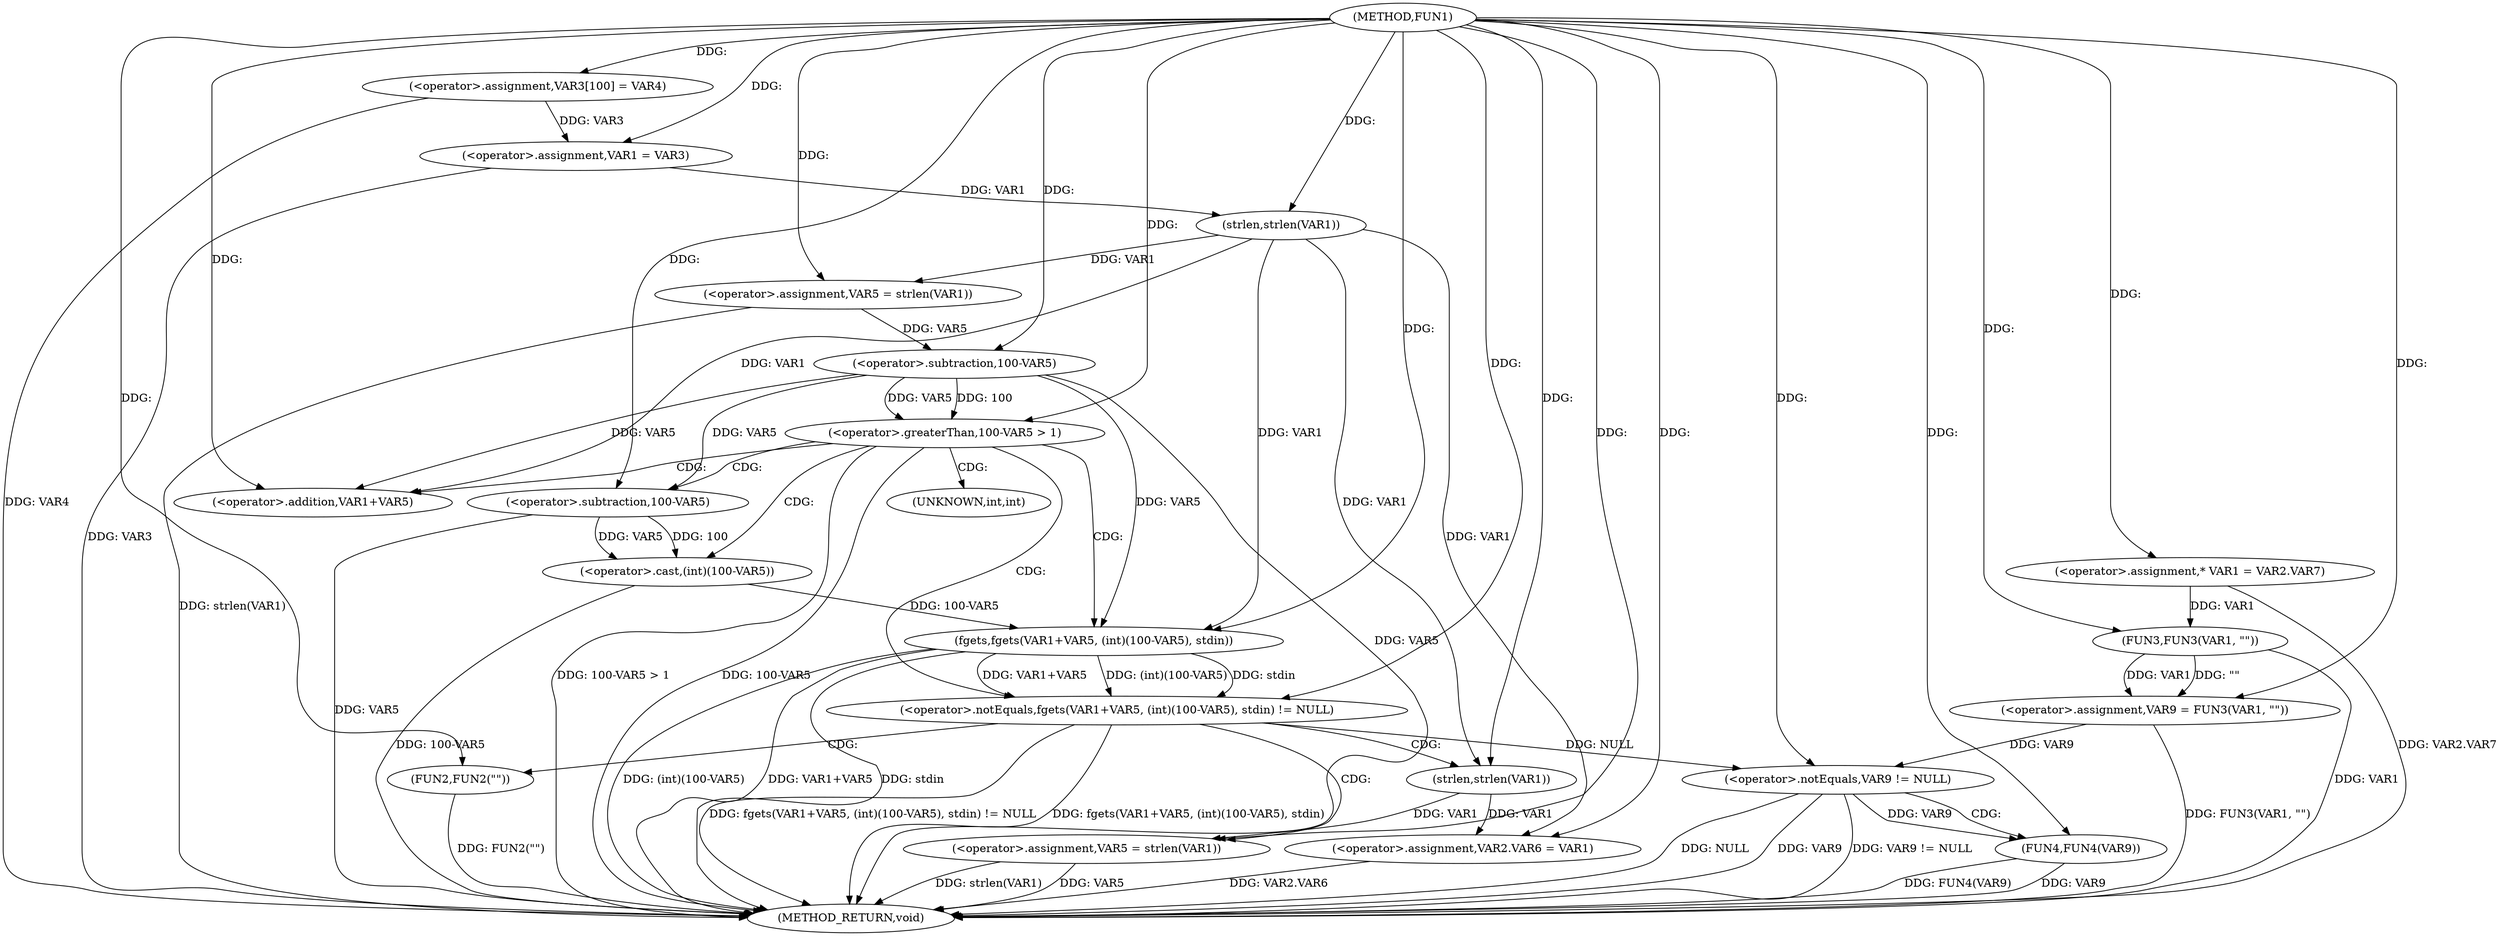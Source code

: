 digraph FUN1 {  
"1000100" [label = "(METHOD,FUN1)" ]
"1000173" [label = "(METHOD_RETURN,void)" ]
"1000105" [label = "(<operator>.assignment,VAR3[100] = VAR4)" ]
"1000108" [label = "(<operator>.assignment,VAR1 = VAR3)" ]
"1000113" [label = "(<operator>.assignment,VAR5 = strlen(VAR1))" ]
"1000115" [label = "(strlen,strlen(VAR1))" ]
"1000118" [label = "(<operator>.greaterThan,100-VAR5 > 1)" ]
"1000119" [label = "(<operator>.subtraction,100-VAR5)" ]
"1000125" [label = "(<operator>.notEquals,fgets(VAR1+VAR5, (int)(100-VAR5), stdin) != NULL)" ]
"1000126" [label = "(fgets,fgets(VAR1+VAR5, (int)(100-VAR5), stdin))" ]
"1000127" [label = "(<operator>.addition,VAR1+VAR5)" ]
"1000130" [label = "(<operator>.cast,(int)(100-VAR5))" ]
"1000132" [label = "(<operator>.subtraction,100-VAR5)" ]
"1000138" [label = "(<operator>.assignment,VAR5 = strlen(VAR1))" ]
"1000140" [label = "(strlen,strlen(VAR1))" ]
"1000145" [label = "(FUN2,FUN2(\"\"))" ]
"1000147" [label = "(<operator>.assignment,VAR2.VAR6 = VAR1)" ]
"1000154" [label = "(<operator>.assignment,* VAR1 = VAR2.VAR7)" ]
"1000161" [label = "(<operator>.assignment,VAR9 = FUN3(VAR1, \"\"))" ]
"1000163" [label = "(FUN3,FUN3(VAR1, \"\"))" ]
"1000167" [label = "(<operator>.notEquals,VAR9 != NULL)" ]
"1000171" [label = "(FUN4,FUN4(VAR9))" ]
"1000131" [label = "(UNKNOWN,int,int)" ]
  "1000171" -> "1000173"  [ label = "DDG: VAR9"] 
  "1000125" -> "1000173"  [ label = "DDG: fgets(VAR1+VAR5, (int)(100-VAR5), stdin) != NULL"] 
  "1000105" -> "1000173"  [ label = "DDG: VAR4"] 
  "1000167" -> "1000173"  [ label = "DDG: NULL"] 
  "1000138" -> "1000173"  [ label = "DDG: strlen(VAR1)"] 
  "1000147" -> "1000173"  [ label = "DDG: VAR2.VAR6"] 
  "1000126" -> "1000173"  [ label = "DDG: VAR1+VAR5"] 
  "1000118" -> "1000173"  [ label = "DDG: 100-VAR5 > 1"] 
  "1000118" -> "1000173"  [ label = "DDG: 100-VAR5"] 
  "1000161" -> "1000173"  [ label = "DDG: FUN3(VAR1, \"\")"] 
  "1000167" -> "1000173"  [ label = "DDG: VAR9"] 
  "1000126" -> "1000173"  [ label = "DDG: (int)(100-VAR5)"] 
  "1000163" -> "1000173"  [ label = "DDG: VAR1"] 
  "1000125" -> "1000173"  [ label = "DDG: fgets(VAR1+VAR5, (int)(100-VAR5), stdin)"] 
  "1000130" -> "1000173"  [ label = "DDG: 100-VAR5"] 
  "1000138" -> "1000173"  [ label = "DDG: VAR5"] 
  "1000167" -> "1000173"  [ label = "DDG: VAR9 != NULL"] 
  "1000132" -> "1000173"  [ label = "DDG: VAR5"] 
  "1000113" -> "1000173"  [ label = "DDG: strlen(VAR1)"] 
  "1000119" -> "1000173"  [ label = "DDG: VAR5"] 
  "1000126" -> "1000173"  [ label = "DDG: stdin"] 
  "1000108" -> "1000173"  [ label = "DDG: VAR3"] 
  "1000145" -> "1000173"  [ label = "DDG: FUN2(\"\")"] 
  "1000171" -> "1000173"  [ label = "DDG: FUN4(VAR9)"] 
  "1000154" -> "1000173"  [ label = "DDG: VAR2.VAR7"] 
  "1000100" -> "1000105"  [ label = "DDG: "] 
  "1000105" -> "1000108"  [ label = "DDG: VAR3"] 
  "1000100" -> "1000108"  [ label = "DDG: "] 
  "1000115" -> "1000113"  [ label = "DDG: VAR1"] 
  "1000100" -> "1000113"  [ label = "DDG: "] 
  "1000108" -> "1000115"  [ label = "DDG: VAR1"] 
  "1000100" -> "1000115"  [ label = "DDG: "] 
  "1000119" -> "1000118"  [ label = "DDG: 100"] 
  "1000119" -> "1000118"  [ label = "DDG: VAR5"] 
  "1000100" -> "1000119"  [ label = "DDG: "] 
  "1000113" -> "1000119"  [ label = "DDG: VAR5"] 
  "1000100" -> "1000118"  [ label = "DDG: "] 
  "1000126" -> "1000125"  [ label = "DDG: VAR1+VAR5"] 
  "1000126" -> "1000125"  [ label = "DDG: (int)(100-VAR5)"] 
  "1000126" -> "1000125"  [ label = "DDG: stdin"] 
  "1000115" -> "1000126"  [ label = "DDG: VAR1"] 
  "1000100" -> "1000126"  [ label = "DDG: "] 
  "1000119" -> "1000126"  [ label = "DDG: VAR5"] 
  "1000115" -> "1000127"  [ label = "DDG: VAR1"] 
  "1000100" -> "1000127"  [ label = "DDG: "] 
  "1000119" -> "1000127"  [ label = "DDG: VAR5"] 
  "1000130" -> "1000126"  [ label = "DDG: 100-VAR5"] 
  "1000132" -> "1000130"  [ label = "DDG: 100"] 
  "1000132" -> "1000130"  [ label = "DDG: VAR5"] 
  "1000100" -> "1000132"  [ label = "DDG: "] 
  "1000119" -> "1000132"  [ label = "DDG: VAR5"] 
  "1000100" -> "1000125"  [ label = "DDG: "] 
  "1000140" -> "1000138"  [ label = "DDG: VAR1"] 
  "1000100" -> "1000138"  [ label = "DDG: "] 
  "1000100" -> "1000140"  [ label = "DDG: "] 
  "1000115" -> "1000140"  [ label = "DDG: VAR1"] 
  "1000100" -> "1000145"  [ label = "DDG: "] 
  "1000140" -> "1000147"  [ label = "DDG: VAR1"] 
  "1000115" -> "1000147"  [ label = "DDG: VAR1"] 
  "1000100" -> "1000147"  [ label = "DDG: "] 
  "1000100" -> "1000154"  [ label = "DDG: "] 
  "1000163" -> "1000161"  [ label = "DDG: VAR1"] 
  "1000163" -> "1000161"  [ label = "DDG: \"\""] 
  "1000100" -> "1000161"  [ label = "DDG: "] 
  "1000154" -> "1000163"  [ label = "DDG: VAR1"] 
  "1000100" -> "1000163"  [ label = "DDG: "] 
  "1000161" -> "1000167"  [ label = "DDG: VAR9"] 
  "1000100" -> "1000167"  [ label = "DDG: "] 
  "1000125" -> "1000167"  [ label = "DDG: NULL"] 
  "1000167" -> "1000171"  [ label = "DDG: VAR9"] 
  "1000100" -> "1000171"  [ label = "DDG: "] 
  "1000118" -> "1000132"  [ label = "CDG: "] 
  "1000118" -> "1000125"  [ label = "CDG: "] 
  "1000118" -> "1000130"  [ label = "CDG: "] 
  "1000118" -> "1000131"  [ label = "CDG: "] 
  "1000118" -> "1000127"  [ label = "CDG: "] 
  "1000118" -> "1000126"  [ label = "CDG: "] 
  "1000125" -> "1000145"  [ label = "CDG: "] 
  "1000125" -> "1000140"  [ label = "CDG: "] 
  "1000125" -> "1000138"  [ label = "CDG: "] 
  "1000167" -> "1000171"  [ label = "CDG: "] 
}
